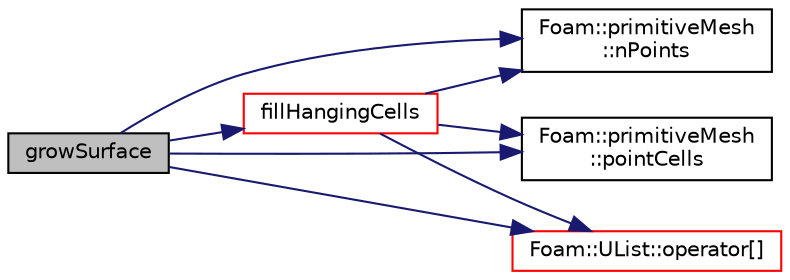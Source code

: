 digraph "growSurface"
{
  bgcolor="transparent";
  edge [fontname="Helvetica",fontsize="10",labelfontname="Helvetica",labelfontsize="10"];
  node [fontname="Helvetica",fontsize="10",shape=record];
  rankdir="LR";
  Node1 [label="growSurface",height=0.2,width=0.4,color="black", fillcolor="grey75", style="filled", fontcolor="black"];
  Node1 -> Node2 [color="midnightblue",fontsize="10",style="solid",fontname="Helvetica"];
  Node2 [label="fillHangingCells",height=0.2,width=0.4,color="red",URL="$a00203.html#a164b66cd3f5201626cbc87b0799c6269",tooltip="Find hanging cells (cells with all points on outside) and set their. "];
  Node2 -> Node3 [color="midnightblue",fontsize="10",style="solid",fontname="Helvetica"];
  Node3 [label="Foam::primitiveMesh\l::nPoints",height=0.2,width=0.4,color="black",URL="$a02018.html#a9927abeba2c8506177084d644b6e573a"];
  Node2 -> Node4 [color="midnightblue",fontsize="10",style="solid",fontname="Helvetica"];
  Node4 [label="Foam::primitiveMesh\l::pointCells",height=0.2,width=0.4,color="black",URL="$a02018.html#a079e0ee96883ce076dddb72640febb77"];
  Node2 -> Node5 [color="midnightblue",fontsize="10",style="solid",fontname="Helvetica"];
  Node5 [label="Foam::UList::operator[]",height=0.2,width=0.4,color="red",URL="$a02847.html#a851e28f7788bbc82f5a4aa9f0efdefe4",tooltip="Return element of UList. "];
  Node1 -> Node3 [color="midnightblue",fontsize="10",style="solid",fontname="Helvetica"];
  Node1 -> Node5 [color="midnightblue",fontsize="10",style="solid",fontname="Helvetica"];
  Node1 -> Node4 [color="midnightblue",fontsize="10",style="solid",fontname="Helvetica"];
}
